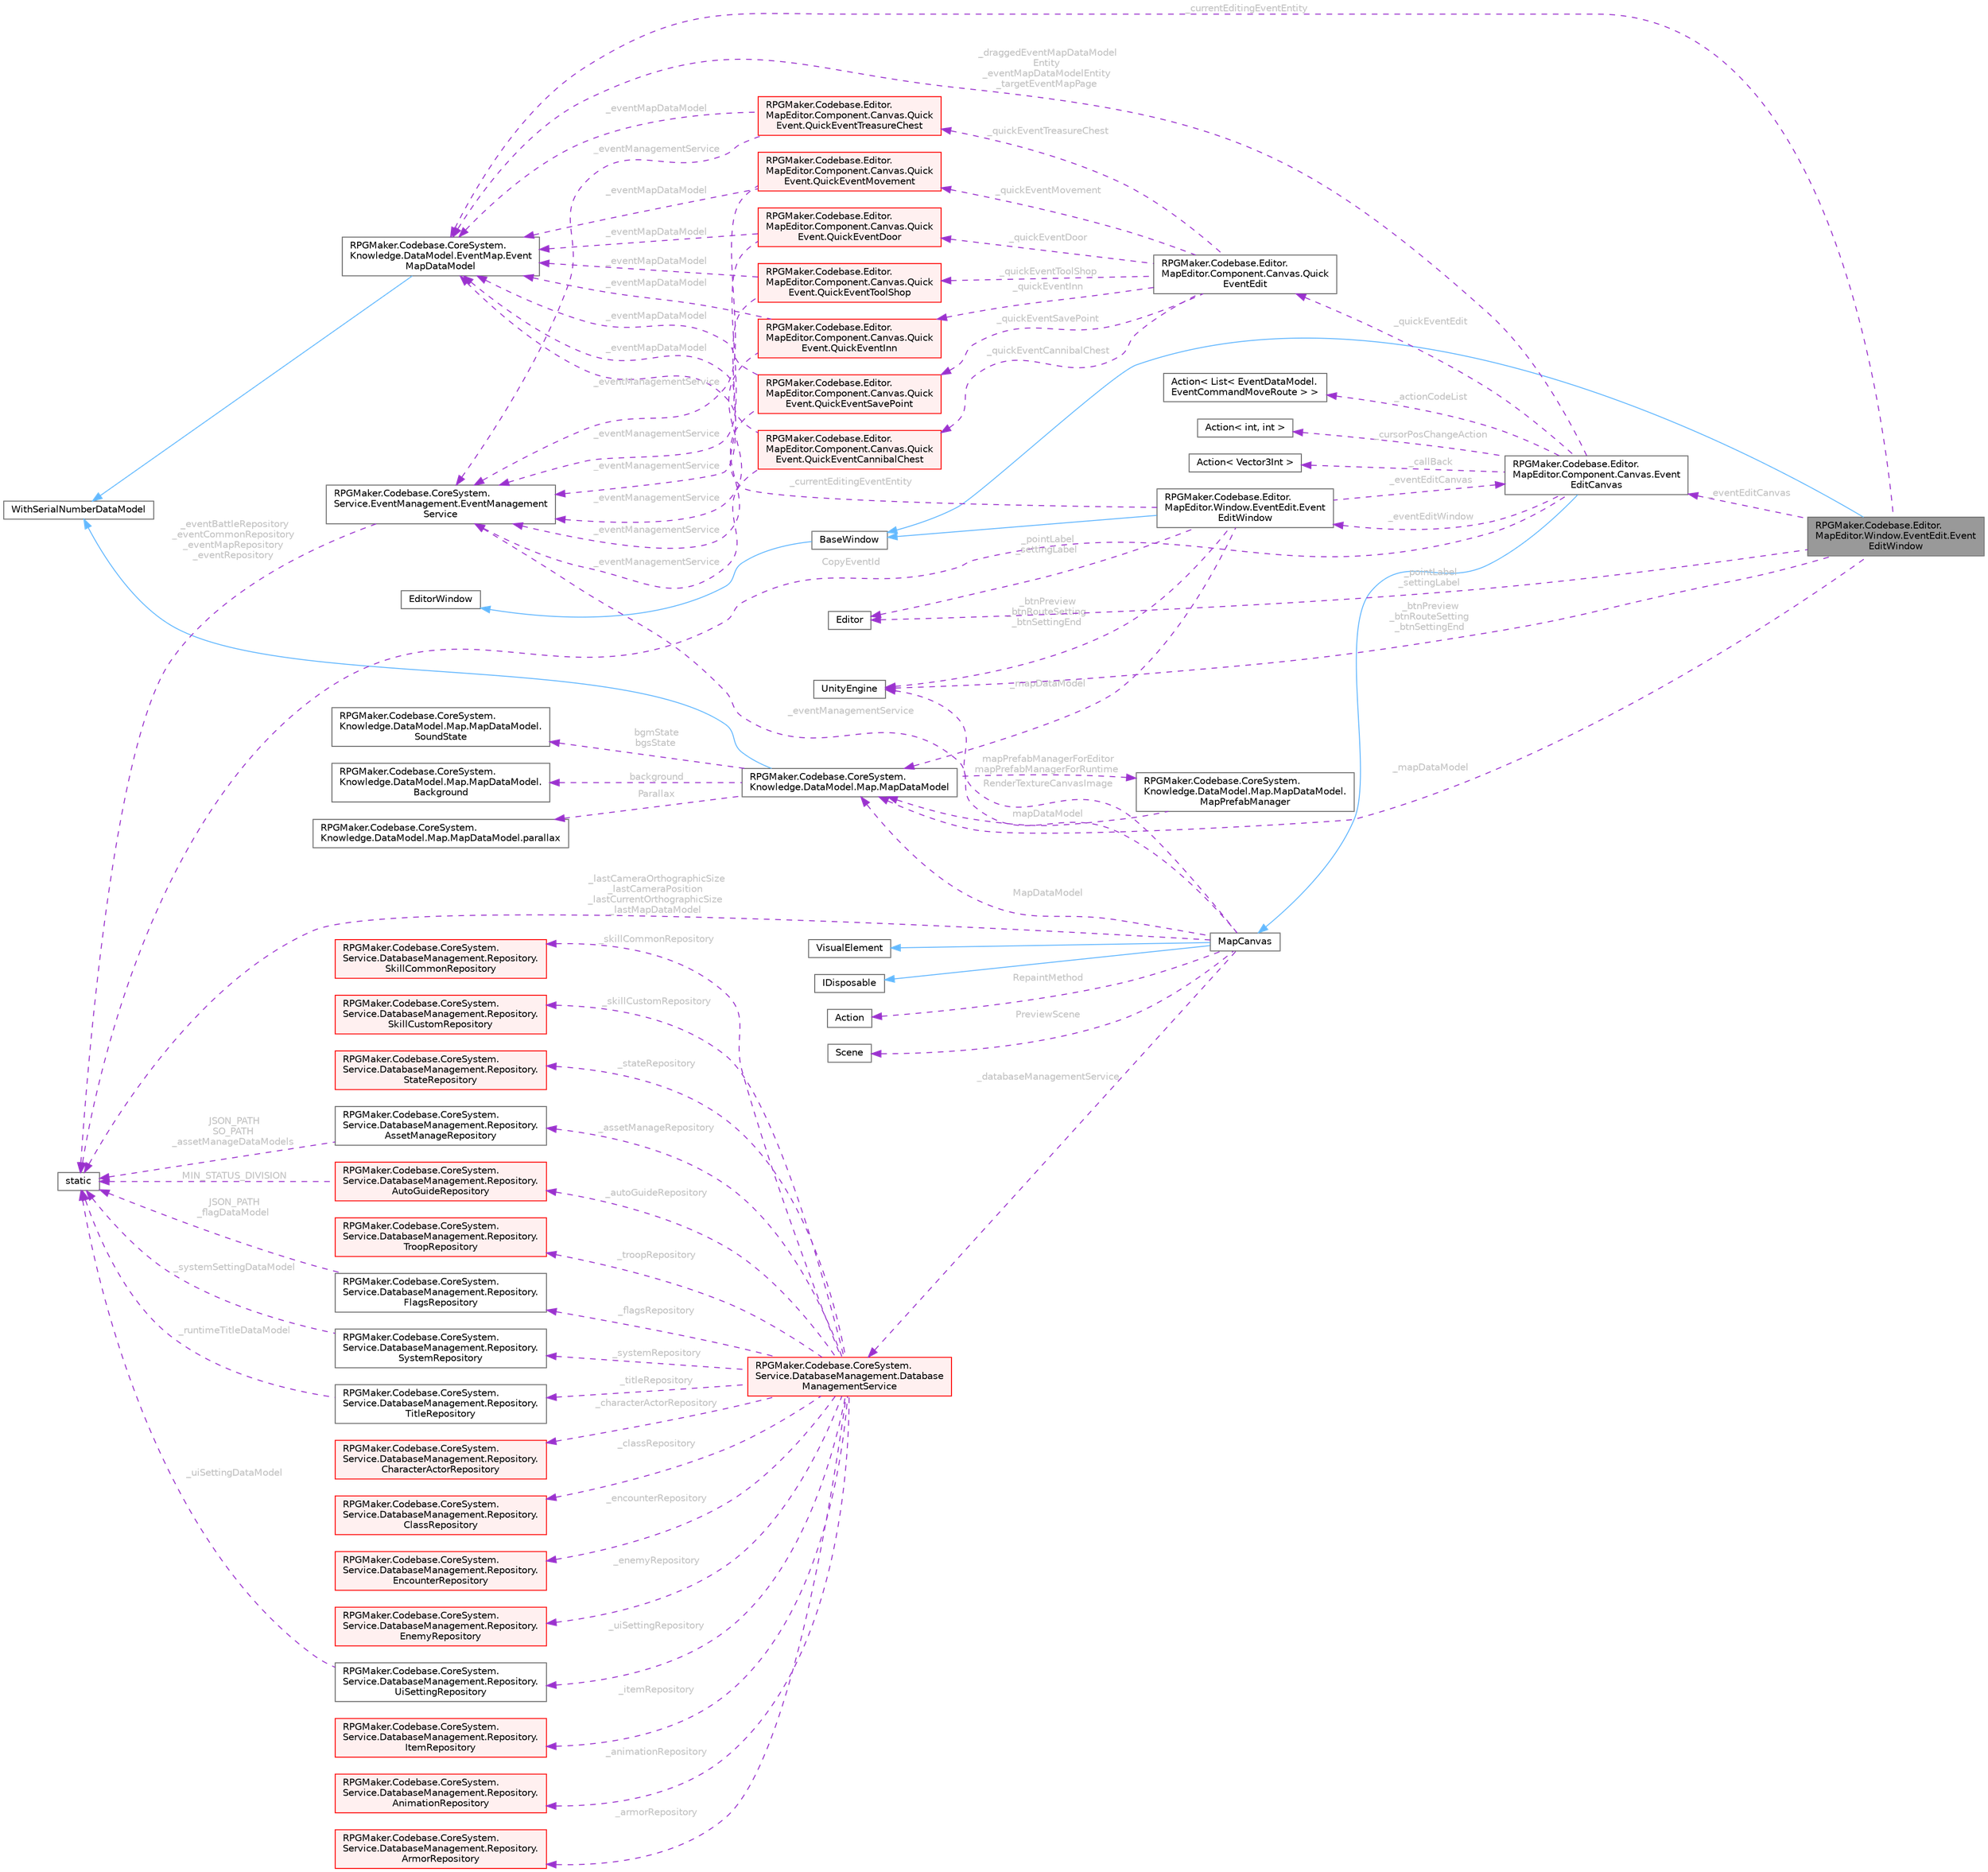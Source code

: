 digraph "RPGMaker.Codebase.Editor.MapEditor.Window.EventEdit.EventEditWindow"
{
 // LATEX_PDF_SIZE
  bgcolor="transparent";
  edge [fontname=Helvetica,fontsize=10,labelfontname=Helvetica,labelfontsize=10];
  node [fontname=Helvetica,fontsize=10,shape=box,height=0.2,width=0.4];
  rankdir="LR";
  Node1 [id="Node000001",label="RPGMaker.Codebase.Editor.\lMapEditor.Window.EventEdit.Event\lEditWindow",height=0.2,width=0.4,color="gray40", fillcolor="grey60", style="filled", fontcolor="black",tooltip="イベント編集ウィンドウ."];
  Node2 -> Node1 [id="edge1_Node000001_Node000002",dir="back",color="steelblue1",style="solid",tooltip=" "];
  Node2 [id="Node000002",label="BaseWindow",height=0.2,width=0.4,color="gray40", fillcolor="white", style="filled",URL="$de/d8f/class_r_p_g_maker_1_1_codebase_1_1_editor_1_1_common_1_1_base_window.html",tooltip="😁 メニュー、ヒエラルキー、シーン、インスペクターウィンドウの基底抽象クラス."];
  Node3 -> Node2 [id="edge2_Node000002_Node000003",dir="back",color="steelblue1",style="solid",tooltip=" "];
  Node3 [id="Node000003",label="EditorWindow",height=0.2,width=0.4,color="gray40", fillcolor="white", style="filled",tooltip=" "];
  Node4 -> Node1 [id="edge3_Node000001_Node000004",dir="back",color="darkorchid3",style="dashed",tooltip=" ",label=" _mapDataModel",fontcolor="grey" ];
  Node4 [id="Node000004",label="RPGMaker.Codebase.CoreSystem.\lKnowledge.DataModel.Map.MapDataModel",height=0.2,width=0.4,color="gray40", fillcolor="white", style="filled",URL="$d8/d51/class_r_p_g_maker_1_1_codebase_1_1_core_system_1_1_knowledge_1_1_data_model_1_1_map_1_1_map_data_model.html",tooltip="😁 マップ・データ・モデル"];
  Node5 -> Node4 [id="edge4_Node000004_Node000005",dir="back",color="steelblue1",style="solid",tooltip=" "];
  Node5 [id="Node000005",label="WithSerialNumberDataModel",height=0.2,width=0.4,color="gray40", fillcolor="white", style="filled",tooltip=" "];
  Node6 -> Node4 [id="edge5_Node000004_Node000006",dir="back",color="darkorchid3",style="dashed",tooltip=" ",label=" background",fontcolor="grey" ];
  Node6 [id="Node000006",label="RPGMaker.Codebase.CoreSystem.\lKnowledge.DataModel.Map.MapDataModel.\lBackground",height=0.2,width=0.4,color="gray40", fillcolor="white", style="filled",URL="$d0/d66/class_r_p_g_maker_1_1_codebase_1_1_core_system_1_1_knowledge_1_1_data_model_1_1_map_1_1_map_data_model_1_1_background.html",tooltip="😁 背景"];
  Node7 -> Node4 [id="edge6_Node000004_Node000007",dir="back",color="darkorchid3",style="dashed",tooltip=" ",label=" Parallax",fontcolor="grey" ];
  Node7 [id="Node000007",label="RPGMaker.Codebase.CoreSystem.\lKnowledge.DataModel.Map.MapDataModel.parallax",height=0.2,width=0.4,color="gray40", fillcolor="white", style="filled",URL="$d6/d59/class_r_p_g_maker_1_1_codebase_1_1_core_system_1_1_knowledge_1_1_data_model_1_1_map_1_1_map_data_model_1_1parallax.html",tooltip="😁 視差"];
  Node8 -> Node4 [id="edge7_Node000004_Node000008",dir="back",color="darkorchid3",style="dashed",tooltip=" ",label=" bgmState\nbgsState",fontcolor="grey" ];
  Node8 [id="Node000008",label="RPGMaker.Codebase.CoreSystem.\lKnowledge.DataModel.Map.MapDataModel.\lSoundState",height=0.2,width=0.4,color="gray40", fillcolor="white", style="filled",URL="$dc/d49/class_r_p_g_maker_1_1_codebase_1_1_core_system_1_1_knowledge_1_1_data_model_1_1_map_1_1_map_data_model_1_1_sound_state.html",tooltip="😁 音状態"];
  Node9 -> Node4 [id="edge8_Node000004_Node000009",dir="back",color="darkorchid3",style="dashed",tooltip=" ",label=" mapPrefabManagerForEditor\nmapPrefabManagerForRuntime",fontcolor="grey" ];
  Node9 [id="Node000009",label="RPGMaker.Codebase.CoreSystem.\lKnowledge.DataModel.Map.MapDataModel.\lMapPrefabManager",height=0.2,width=0.4,color="gray40", fillcolor="white", style="filled",URL="$dd/db9/class_r_p_g_maker_1_1_codebase_1_1_core_system_1_1_knowledge_1_1_data_model_1_1_map_1_1_map_data_model_1_1_map_prefab_manager.html",tooltip="マップ・プレファブ管理"];
  Node4 -> Node9 [id="edge9_Node000009_Node000004",dir="back",color="darkorchid3",style="dashed",tooltip=" ",label=" mapDataModel",fontcolor="grey" ];
  Node10 -> Node1 [id="edge10_Node000001_Node000010",dir="back",color="darkorchid3",style="dashed",tooltip=" ",label=" _currentEditingEventEntity",fontcolor="grey" ];
  Node10 [id="Node000010",label="RPGMaker.Codebase.CoreSystem.\lKnowledge.DataModel.EventMap.Event\lMapDataModel",height=0.2,width=0.4,color="gray40", fillcolor="white", style="filled",URL="$df/d2c/class_r_p_g_maker_1_1_codebase_1_1_core_system_1_1_knowledge_1_1_data_model_1_1_event_map_1_1_event_map_data_model.html",tooltip="😁 イベント・マップ・データ・モデル"];
  Node5 -> Node10 [id="edge11_Node000010_Node000005",dir="back",color="steelblue1",style="solid",tooltip=" "];
  Node11 -> Node1 [id="edge12_Node000001_Node000011",dir="back",color="darkorchid3",style="dashed",tooltip=" ",label=" _eventEditCanvas",fontcolor="grey" ];
  Node11 [id="Node000011",label="RPGMaker.Codebase.Editor.\lMapEditor.Component.Canvas.Event\lEditCanvas",height=0.2,width=0.4,color="gray40", fillcolor="white", style="filled",URL="$df/d64/class_r_p_g_maker_1_1_codebase_1_1_editor_1_1_map_editor_1_1_component_1_1_canvas_1_1_event_edit_canvas.html",tooltip="マップ上のイベントを編集する機能を持つキャンバスコンポーネント"];
  Node12 -> Node11 [id="edge13_Node000011_Node000012",dir="back",color="steelblue1",style="solid",tooltip=" "];
  Node12 [id="Node000012",label="MapCanvas",height=0.2,width=0.4,color="gray40", fillcolor="white", style="filled",URL="$da/d63/class_r_p_g_maker_1_1_codebase_1_1_editor_1_1_map_editor_1_1_component_1_1_canvas_1_1_map_canvas.html",tooltip="マップを表示する機能だけ持つキャンバスコンポーネント"];
  Node13 -> Node12 [id="edge14_Node000012_Node000013",dir="back",color="steelblue1",style="solid",tooltip=" "];
  Node13 [id="Node000013",label="VisualElement",height=0.2,width=0.4,color="gray40", fillcolor="white", style="filled",tooltip=" "];
  Node14 -> Node12 [id="edge15_Node000012_Node000014",dir="back",color="steelblue1",style="solid",tooltip=" "];
  Node14 [id="Node000014",label="IDisposable",height=0.2,width=0.4,color="gray40", fillcolor="white", style="filled",tooltip=" "];
  Node4 -> Node12 [id="edge16_Node000012_Node000004",dir="back",color="darkorchid3",style="dashed",tooltip=" ",label=" MapDataModel",fontcolor="grey" ];
  Node15 -> Node12 [id="edge17_Node000012_Node000015",dir="back",color="darkorchid3",style="dashed",tooltip=" ",label=" RepaintMethod",fontcolor="grey" ];
  Node15 [id="Node000015",label="Action",height=0.2,width=0.4,color="gray40", fillcolor="white", style="filled",tooltip=" "];
  Node16 -> Node12 [id="edge18_Node000012_Node000016",dir="back",color="darkorchid3",style="dashed",tooltip=" ",label=" PreviewScene",fontcolor="grey" ];
  Node16 [id="Node000016",label="Scene",height=0.2,width=0.4,color="gray40", fillcolor="white", style="filled",tooltip=" "];
  Node17 -> Node12 [id="edge19_Node000012_Node000017",dir="back",color="darkorchid3",style="dashed",tooltip=" ",label=" RenderTextureCanvasImage",fontcolor="grey" ];
  Node17 [id="Node000017",label="UnityEngine",height=0.2,width=0.4,color="gray40", fillcolor="white", style="filled",tooltip=" "];
  Node18 -> Node12 [id="edge20_Node000012_Node000018",dir="back",color="darkorchid3",style="dashed",tooltip=" ",label=" _lastCameraOrthographicSize\n_lastCameraPosition\n_lastCurrentOrthographicSize\n_lastMapDataModel",fontcolor="grey" ];
  Node18 [id="Node000018",label="static",height=0.2,width=0.4,color="gray40", fillcolor="white", style="filled",tooltip=" "];
  Node19 -> Node12 [id="edge21_Node000012_Node000019",dir="back",color="darkorchid3",style="dashed",tooltip=" ",label=" _eventManagementService",fontcolor="grey" ];
  Node19 [id="Node000019",label="RPGMaker.Codebase.CoreSystem.\lService.EventManagement.EventManagement\lService",height=0.2,width=0.4,color="gray40", fillcolor="white", style="filled",URL="$d5/d7b/class_r_p_g_maker_1_1_codebase_1_1_core_system_1_1_service_1_1_event_management_1_1_event_management_service.html",tooltip="😁 イベント管理サービス"];
  Node18 -> Node19 [id="edge22_Node000019_Node000018",dir="back",color="darkorchid3",style="dashed",tooltip=" ",label=" _eventBattleRepository\n_eventCommonRepository\n_eventMapRepository\n_eventRepository",fontcolor="grey" ];
  Node20 -> Node12 [id="edge23_Node000012_Node000020",dir="back",color="darkorchid3",style="dashed",tooltip=" ",label=" _databaseManagementService",fontcolor="grey" ];
  Node20 [id="Node000020",label="RPGMaker.Codebase.CoreSystem.\lService.DatabaseManagement.Database\lManagementService",height=0.2,width=0.4,color="red", fillcolor="#FFF0F0", style="filled",URL="$db/db0/class_r_p_g_maker_1_1_codebase_1_1_core_system_1_1_service_1_1_database_management_1_1_database_management_service.html",tooltip="😁 データベース管理サービス"];
  Node21 -> Node20 [id="edge24_Node000020_Node000021",dir="back",color="darkorchid3",style="dashed",tooltip=" ",label=" _animationRepository",fontcolor="grey" ];
  Node21 [id="Node000021",label="RPGMaker.Codebase.CoreSystem.\lService.DatabaseManagement.Repository.\lAnimationRepository",height=0.2,width=0.4,color="red", fillcolor="#FFF0F0", style="filled",URL="$d5/deb/class_r_p_g_maker_1_1_codebase_1_1_core_system_1_1_service_1_1_database_management_1_1_repository_1_1_animation_repository.html",tooltip="😁 アニメーション置き場"];
  Node23 -> Node20 [id="edge25_Node000020_Node000023",dir="back",color="darkorchid3",style="dashed",tooltip=" ",label=" _armorRepository",fontcolor="grey" ];
  Node23 [id="Node000023",label="RPGMaker.Codebase.CoreSystem.\lService.DatabaseManagement.Repository.\lArmorRepository",height=0.2,width=0.4,color="red", fillcolor="#FFF0F0", style="filled",URL="$d5/d5e/class_r_p_g_maker_1_1_codebase_1_1_core_system_1_1_service_1_1_database_management_1_1_repository_1_1_armor_repository.html",tooltip="😁 防具置き場"];
  Node25 -> Node20 [id="edge26_Node000020_Node000025",dir="back",color="darkorchid3",style="dashed",tooltip=" ",label=" _assetManageRepository",fontcolor="grey" ];
  Node25 [id="Node000025",label="RPGMaker.Codebase.CoreSystem.\lService.DatabaseManagement.Repository.\lAssetManageRepository",height=0.2,width=0.4,color="gray40", fillcolor="white", style="filled",URL="$d7/db3/class_r_p_g_maker_1_1_codebase_1_1_core_system_1_1_service_1_1_database_management_1_1_repository_1_1_asset_manage_repository.html",tooltip="😁 資産管理置き場"];
  Node18 -> Node25 [id="edge27_Node000025_Node000018",dir="back",color="darkorchid3",style="dashed",tooltip=" ",label=" JSON_PATH\nSO_PATH\n_assetManageDataModels",fontcolor="grey" ];
  Node26 -> Node20 [id="edge28_Node000020_Node000026",dir="back",color="darkorchid3",style="dashed",tooltip=" ",label=" _autoGuideRepository",fontcolor="grey" ];
  Node26 [id="Node000026",label="RPGMaker.Codebase.CoreSystem.\lService.DatabaseManagement.Repository.\lAutoGuideRepository",height=0.2,width=0.4,color="red", fillcolor="#FFF0F0", style="filled",URL="$dc/d23/class_r_p_g_maker_1_1_codebase_1_1_core_system_1_1_service_1_1_database_management_1_1_repository_1_1_auto_guide_repository.html",tooltip="😁 自動ガイド置き場"];
  Node18 -> Node26 [id="edge29_Node000026_Node000018",dir="back",color="darkorchid3",style="dashed",tooltip=" ",label=" MIN_STATUS_DIVISION",fontcolor="grey" ];
  Node28 -> Node20 [id="edge30_Node000020_Node000028",dir="back",color="darkorchid3",style="dashed",tooltip=" ",label=" _characterActorRepository",fontcolor="grey" ];
  Node28 [id="Node000028",label="RPGMaker.Codebase.CoreSystem.\lService.DatabaseManagement.Repository.\lCharacterActorRepository",height=0.2,width=0.4,color="red", fillcolor="#FFF0F0", style="filled",URL="$dc/d27/class_r_p_g_maker_1_1_codebase_1_1_core_system_1_1_service_1_1_database_management_1_1_repositor67544213d6af3013901ca89c3e4d5d21.html",tooltip="キャラクター・アクター置き場"];
  Node30 -> Node20 [id="edge31_Node000020_Node000030",dir="back",color="darkorchid3",style="dashed",tooltip=" ",label=" _classRepository",fontcolor="grey" ];
  Node30 [id="Node000030",label="RPGMaker.Codebase.CoreSystem.\lService.DatabaseManagement.Repository.\lClassRepository",height=0.2,width=0.4,color="red", fillcolor="#FFF0F0", style="filled",URL="$d5/df3/class_r_p_g_maker_1_1_codebase_1_1_core_system_1_1_service_1_1_database_management_1_1_repository_1_1_class_repository.html",tooltip="😁 クラス置き場"];
  Node32 -> Node20 [id="edge32_Node000020_Node000032",dir="back",color="darkorchid3",style="dashed",tooltip=" ",label=" _encounterRepository",fontcolor="grey" ];
  Node32 [id="Node000032",label="RPGMaker.Codebase.CoreSystem.\lService.DatabaseManagement.Repository.\lEncounterRepository",height=0.2,width=0.4,color="red", fillcolor="#FFF0F0", style="filled",URL="$d3/dae/class_r_p_g_maker_1_1_codebase_1_1_core_system_1_1_service_1_1_database_management_1_1_repository_1_1_encounter_repository.html",tooltip="遭遇置き場"];
  Node34 -> Node20 [id="edge33_Node000020_Node000034",dir="back",color="darkorchid3",style="dashed",tooltip=" ",label=" _enemyRepository",fontcolor="grey" ];
  Node34 [id="Node000034",label="RPGMaker.Codebase.CoreSystem.\lService.DatabaseManagement.Repository.\lEnemyRepository",height=0.2,width=0.4,color="red", fillcolor="#FFF0F0", style="filled",URL="$d4/d59/class_r_p_g_maker_1_1_codebase_1_1_core_system_1_1_service_1_1_database_management_1_1_repository_1_1_enemy_repository.html",tooltip="😁 敵置き場"];
  Node36 -> Node20 [id="edge34_Node000020_Node000036",dir="back",color="darkorchid3",style="dashed",tooltip=" ",label=" _flagsRepository",fontcolor="grey" ];
  Node36 [id="Node000036",label="RPGMaker.Codebase.CoreSystem.\lService.DatabaseManagement.Repository.\lFlagsRepository",height=0.2,width=0.4,color="gray40", fillcolor="white", style="filled",URL="$dd/db4/class_r_p_g_maker_1_1_codebase_1_1_core_system_1_1_service_1_1_database_management_1_1_repository_1_1_flags_repository.html",tooltip="😁 フラグ置き場"];
  Node18 -> Node36 [id="edge35_Node000036_Node000018",dir="back",color="darkorchid3",style="dashed",tooltip=" ",label=" JSON_PATH\n_flagDataModel",fontcolor="grey" ];
  Node37 -> Node20 [id="edge36_Node000020_Node000037",dir="back",color="darkorchid3",style="dashed",tooltip=" ",label=" _itemRepository",fontcolor="grey" ];
  Node37 [id="Node000037",label="RPGMaker.Codebase.CoreSystem.\lService.DatabaseManagement.Repository.\lItemRepository",height=0.2,width=0.4,color="red", fillcolor="#FFF0F0", style="filled",URL="$dd/d1d/class_r_p_g_maker_1_1_codebase_1_1_core_system_1_1_service_1_1_database_management_1_1_repository_1_1_item_repository.html",tooltip="😁 アイテム置き場"];
  Node39 -> Node20 [id="edge37_Node000020_Node000039",dir="back",color="darkorchid3",style="dashed",tooltip=" ",label=" _skillCommonRepository",fontcolor="grey" ];
  Node39 [id="Node000039",label="RPGMaker.Codebase.CoreSystem.\lService.DatabaseManagement.Repository.\lSkillCommonRepository",height=0.2,width=0.4,color="red", fillcolor="#FFF0F0", style="filled",URL="$da/d52/class_r_p_g_maker_1_1_codebase_1_1_core_system_1_1_service_1_1_database_management_1_1_repository_1_1_skill_common_repository.html",tooltip="😁 スキル共通置き場"];
  Node41 -> Node20 [id="edge38_Node000020_Node000041",dir="back",color="darkorchid3",style="dashed",tooltip=" ",label=" _skillCustomRepository",fontcolor="grey" ];
  Node41 [id="Node000041",label="RPGMaker.Codebase.CoreSystem.\lService.DatabaseManagement.Repository.\lSkillCustomRepository",height=0.2,width=0.4,color="red", fillcolor="#FFF0F0", style="filled",URL="$df/d9d/class_r_p_g_maker_1_1_codebase_1_1_core_system_1_1_service_1_1_database_management_1_1_repository_1_1_skill_custom_repository.html",tooltip="😁 スキル・カスタム置き場"];
  Node43 -> Node20 [id="edge39_Node000020_Node000043",dir="back",color="darkorchid3",style="dashed",tooltip=" ",label=" _stateRepository",fontcolor="grey" ];
  Node43 [id="Node000043",label="RPGMaker.Codebase.CoreSystem.\lService.DatabaseManagement.Repository.\lStateRepository",height=0.2,width=0.4,color="red", fillcolor="#FFF0F0", style="filled",URL="$d0/d34/class_r_p_g_maker_1_1_codebase_1_1_core_system_1_1_service_1_1_database_management_1_1_repository_1_1_state_repository.html",tooltip="😁 状態置き場"];
  Node45 -> Node20 [id="edge40_Node000020_Node000045",dir="back",color="darkorchid3",style="dashed",tooltip=" ",label=" _systemRepository",fontcolor="grey" ];
  Node45 [id="Node000045",label="RPGMaker.Codebase.CoreSystem.\lService.DatabaseManagement.Repository.\lSystemRepository",height=0.2,width=0.4,color="gray40", fillcolor="white", style="filled",URL="$d6/d55/class_r_p_g_maker_1_1_codebase_1_1_core_system_1_1_service_1_1_database_management_1_1_repository_1_1_system_repository.html",tooltip="😁 システム置き場"];
  Node18 -> Node45 [id="edge41_Node000045_Node000018",dir="back",color="darkorchid3",style="dashed",tooltip=" ",label=" _systemSettingDataModel",fontcolor="grey" ];
  Node46 -> Node20 [id="edge42_Node000020_Node000046",dir="back",color="darkorchid3",style="dashed",tooltip=" ",label=" _titleRepository",fontcolor="grey" ];
  Node46 [id="Node000046",label="RPGMaker.Codebase.CoreSystem.\lService.DatabaseManagement.Repository.\lTitleRepository",height=0.2,width=0.4,color="gray40", fillcolor="white", style="filled",URL="$d6/d61/class_r_p_g_maker_1_1_codebase_1_1_core_system_1_1_service_1_1_database_management_1_1_repository_1_1_title_repository.html",tooltip="😁 タイトル置き場"];
  Node18 -> Node46 [id="edge43_Node000046_Node000018",dir="back",color="darkorchid3",style="dashed",tooltip=" ",label=" _runtimeTitleDataModel",fontcolor="grey" ];
  Node47 -> Node20 [id="edge44_Node000020_Node000047",dir="back",color="darkorchid3",style="dashed",tooltip=" ",label=" _troopRepository",fontcolor="grey" ];
  Node47 [id="Node000047",label="RPGMaker.Codebase.CoreSystem.\lService.DatabaseManagement.Repository.\lTroopRepository",height=0.2,width=0.4,color="red", fillcolor="#FFF0F0", style="filled",URL="$d6/d3e/class_r_p_g_maker_1_1_codebase_1_1_core_system_1_1_service_1_1_database_management_1_1_repository_1_1_troop_repository.html",tooltip="😁 部隊置き場"];
  Node49 -> Node20 [id="edge45_Node000020_Node000049",dir="back",color="darkorchid3",style="dashed",tooltip=" ",label=" _uiSettingRepository",fontcolor="grey" ];
  Node49 [id="Node000049",label="RPGMaker.Codebase.CoreSystem.\lService.DatabaseManagement.Repository.\lUiSettingRepository",height=0.2,width=0.4,color="gray40", fillcolor="white", style="filled",URL="$de/d41/class_r_p_g_maker_1_1_codebase_1_1_core_system_1_1_service_1_1_database_management_1_1_repository_1_1_ui_setting_repository.html",tooltip="😁 ユーザー・インターフェース設定置き場"];
  Node18 -> Node49 [id="edge46_Node000049_Node000018",dir="back",color="darkorchid3",style="dashed",tooltip=" ",label=" _uiSettingDataModel",fontcolor="grey" ];
  Node10 -> Node11 [id="edge47_Node000011_Node000010",dir="back",color="darkorchid3",style="dashed",tooltip=" ",label=" _draggedEventMapDataModel\lEntity\n_eventMapDataModelEntity\n_targetEventMapPage",fontcolor="grey" ];
  Node55 -> Node11 [id="edge48_Node000011_Node000055",dir="back",color="darkorchid3",style="dashed",tooltip=" ",label=" _eventEditWindow",fontcolor="grey" ];
  Node55 [id="Node000055",label="RPGMaker.Codebase.Editor.\lMapEditor.Window.EventEdit.Event\lEditWindow",height=0.2,width=0.4,color="gray40", fillcolor="white", style="filled",URL="$db/d92/class_r_p_g_maker_1_1_codebase_1_1_editor_1_1_map_editor_1_1_window_1_1_event_edit_1_1_event_edit_window.html",tooltip="イベント編集ウィンドウ."];
  Node2 -> Node55 [id="edge49_Node000055_Node000002",dir="back",color="steelblue1",style="solid",tooltip=" "];
  Node4 -> Node55 [id="edge50_Node000055_Node000004",dir="back",color="darkorchid3",style="dashed",tooltip=" ",label=" _mapDataModel",fontcolor="grey" ];
  Node10 -> Node55 [id="edge51_Node000055_Node000010",dir="back",color="darkorchid3",style="dashed",tooltip=" ",label=" _currentEditingEventEntity",fontcolor="grey" ];
  Node11 -> Node55 [id="edge52_Node000055_Node000011",dir="back",color="darkorchid3",style="dashed",tooltip=" ",label=" _eventEditCanvas",fontcolor="grey" ];
  Node56 -> Node55 [id="edge53_Node000055_Node000056",dir="back",color="darkorchid3",style="dashed",tooltip=" ",label=" _pointLabel\n_settingLabel",fontcolor="grey" ];
  Node56 [id="Node000056",label="Editor",height=0.2,width=0.4,color="gray40", fillcolor="white", style="filled",tooltip=" "];
  Node17 -> Node55 [id="edge54_Node000055_Node000017",dir="back",color="darkorchid3",style="dashed",tooltip=" ",label=" _btnPreview\n_btnRouteSetting\n_btnSettingEnd",fontcolor="grey" ];
  Node57 -> Node11 [id="edge55_Node000011_Node000057",dir="back",color="darkorchid3",style="dashed",tooltip=" ",label=" _actionCodeList",fontcolor="grey" ];
  Node57 [id="Node000057",label="Action\< List\< EventDataModel.\lEventCommandMoveRoute \> \>",height=0.2,width=0.4,color="gray40", fillcolor="white", style="filled",tooltip=" "];
  Node58 -> Node11 [id="edge56_Node000011_Node000058",dir="back",color="darkorchid3",style="dashed",tooltip=" ",label=" _cursorPosChangeAction",fontcolor="grey" ];
  Node58 [id="Node000058",label="Action\< int, int \>",height=0.2,width=0.4,color="gray40", fillcolor="white", style="filled",tooltip=" "];
  Node59 -> Node11 [id="edge57_Node000011_Node000059",dir="back",color="darkorchid3",style="dashed",tooltip=" ",label=" _quickEventEdit",fontcolor="grey" ];
  Node59 [id="Node000059",label="RPGMaker.Codebase.Editor.\lMapEditor.Component.Canvas.Quick\lEventEdit",height=0.2,width=0.4,color="gray40", fillcolor="white", style="filled",URL="$d8/d87/class_r_p_g_maker_1_1_codebase_1_1_editor_1_1_map_editor_1_1_component_1_1_canvas_1_1_quick_event_edit.html",tooltip=" "];
  Node60 -> Node59 [id="edge58_Node000059_Node000060",dir="back",color="darkorchid3",style="dashed",tooltip=" ",label=" _quickEventCannibalChest",fontcolor="grey" ];
  Node60 [id="Node000060",label="RPGMaker.Codebase.Editor.\lMapEditor.Component.Canvas.Quick\lEvent.QuickEventCannibalChest",height=0.2,width=0.4,color="red", fillcolor="#FFF0F0", style="filled",URL="$db/da7/class_r_p_g_maker_1_1_codebase_1_1_editor_1_1_map_editor_1_1_component_1_1_canvas_1_1_quick_even2073917318e51816556fc57cab8cc5cf.html",tooltip=" "];
  Node19 -> Node60 [id="edge59_Node000060_Node000019",dir="back",color="darkorchid3",style="dashed",tooltip=" ",label=" _eventManagementService",fontcolor="grey" ];
  Node10 -> Node60 [id="edge60_Node000060_Node000010",dir="back",color="darkorchid3",style="dashed",tooltip=" ",label=" _eventMapDataModel",fontcolor="grey" ];
  Node62 -> Node59 [id="edge61_Node000059_Node000062",dir="back",color="darkorchid3",style="dashed",tooltip=" ",label=" _quickEventDoor",fontcolor="grey" ];
  Node62 [id="Node000062",label="RPGMaker.Codebase.Editor.\lMapEditor.Component.Canvas.Quick\lEvent.QuickEventDoor",height=0.2,width=0.4,color="red", fillcolor="#FFF0F0", style="filled",URL="$d7/d58/class_r_p_g_maker_1_1_codebase_1_1_editor_1_1_map_editor_1_1_component_1_1_canvas_1_1_quick_event_1_1_quick_event_door.html",tooltip=" "];
  Node19 -> Node62 [id="edge62_Node000062_Node000019",dir="back",color="darkorchid3",style="dashed",tooltip=" ",label=" _eventManagementService",fontcolor="grey" ];
  Node10 -> Node62 [id="edge63_Node000062_Node000010",dir="back",color="darkorchid3",style="dashed",tooltip=" ",label=" _eventMapDataModel",fontcolor="grey" ];
  Node69 -> Node59 [id="edge64_Node000059_Node000069",dir="back",color="darkorchid3",style="dashed",tooltip=" ",label=" _quickEventInn",fontcolor="grey" ];
  Node69 [id="Node000069",label="RPGMaker.Codebase.Editor.\lMapEditor.Component.Canvas.Quick\lEvent.QuickEventInn",height=0.2,width=0.4,color="red", fillcolor="#FFF0F0", style="filled",URL="$da/dd1/class_r_p_g_maker_1_1_codebase_1_1_editor_1_1_map_editor_1_1_component_1_1_canvas_1_1_quick_event_1_1_quick_event_inn.html",tooltip=" "];
  Node19 -> Node69 [id="edge65_Node000069_Node000019",dir="back",color="darkorchid3",style="dashed",tooltip=" ",label=" _eventManagementService",fontcolor="grey" ];
  Node10 -> Node69 [id="edge66_Node000069_Node000010",dir="back",color="darkorchid3",style="dashed",tooltip=" ",label=" _eventMapDataModel",fontcolor="grey" ];
  Node70 -> Node59 [id="edge67_Node000059_Node000070",dir="back",color="darkorchid3",style="dashed",tooltip=" ",label=" _quickEventMovement",fontcolor="grey" ];
  Node70 [id="Node000070",label="RPGMaker.Codebase.Editor.\lMapEditor.Component.Canvas.Quick\lEvent.QuickEventMovement",height=0.2,width=0.4,color="red", fillcolor="#FFF0F0", style="filled",URL="$d1/d71/class_r_p_g_maker_1_1_codebase_1_1_editor_1_1_map_editor_1_1_component_1_1_canvas_1_1_quick_event_1_1_quick_event_movement.html",tooltip=" "];
  Node19 -> Node70 [id="edge68_Node000070_Node000019",dir="back",color="darkorchid3",style="dashed",tooltip=" ",label=" _eventManagementService",fontcolor="grey" ];
  Node10 -> Node70 [id="edge69_Node000070_Node000010",dir="back",color="darkorchid3",style="dashed",tooltip=" ",label=" _eventMapDataModel",fontcolor="grey" ];
  Node71 -> Node59 [id="edge70_Node000059_Node000071",dir="back",color="darkorchid3",style="dashed",tooltip=" ",label=" _quickEventSavePoint",fontcolor="grey" ];
  Node71 [id="Node000071",label="RPGMaker.Codebase.Editor.\lMapEditor.Component.Canvas.Quick\lEvent.QuickEventSavePoint",height=0.2,width=0.4,color="red", fillcolor="#FFF0F0", style="filled",URL="$df/deb/class_r_p_g_maker_1_1_codebase_1_1_editor_1_1_map_editor_1_1_component_1_1_canvas_1_1_quick_event_1_1_quick_event_save_point.html",tooltip=" "];
  Node19 -> Node71 [id="edge71_Node000071_Node000019",dir="back",color="darkorchid3",style="dashed",tooltip=" ",label=" _eventManagementService",fontcolor="grey" ];
  Node10 -> Node71 [id="edge72_Node000071_Node000010",dir="back",color="darkorchid3",style="dashed",tooltip=" ",label=" _eventMapDataModel",fontcolor="grey" ];
  Node72 -> Node59 [id="edge73_Node000059_Node000072",dir="back",color="darkorchid3",style="dashed",tooltip=" ",label=" _quickEventToolShop",fontcolor="grey" ];
  Node72 [id="Node000072",label="RPGMaker.Codebase.Editor.\lMapEditor.Component.Canvas.Quick\lEvent.QuickEventToolShop",height=0.2,width=0.4,color="red", fillcolor="#FFF0F0", style="filled",URL="$d4/dc1/class_r_p_g_maker_1_1_codebase_1_1_editor_1_1_map_editor_1_1_component_1_1_canvas_1_1_quick_event_1_1_quick_event_tool_shop.html",tooltip=" "];
  Node19 -> Node72 [id="edge74_Node000072_Node000019",dir="back",color="darkorchid3",style="dashed",tooltip=" ",label=" _eventManagementService",fontcolor="grey" ];
  Node10 -> Node72 [id="edge75_Node000072_Node000010",dir="back",color="darkorchid3",style="dashed",tooltip=" ",label=" _eventMapDataModel",fontcolor="grey" ];
  Node73 -> Node59 [id="edge76_Node000059_Node000073",dir="back",color="darkorchid3",style="dashed",tooltip=" ",label=" _quickEventTreasureChest",fontcolor="grey" ];
  Node73 [id="Node000073",label="RPGMaker.Codebase.Editor.\lMapEditor.Component.Canvas.Quick\lEvent.QuickEventTreasureChest",height=0.2,width=0.4,color="red", fillcolor="#FFF0F0", style="filled",URL="$df/d9c/class_r_p_g_maker_1_1_codebase_1_1_editor_1_1_map_editor_1_1_component_1_1_canvas_1_1_quick_evenf9d9e74c6d7e114deb04c0e93a0da4a7.html",tooltip=" "];
  Node19 -> Node73 [id="edge77_Node000073_Node000019",dir="back",color="darkorchid3",style="dashed",tooltip=" ",label=" _eventManagementService",fontcolor="grey" ];
  Node10 -> Node73 [id="edge78_Node000073_Node000010",dir="back",color="darkorchid3",style="dashed",tooltip=" ",label=" _eventMapDataModel",fontcolor="grey" ];
  Node74 -> Node11 [id="edge79_Node000011_Node000074",dir="back",color="darkorchid3",style="dashed",tooltip=" ",label=" _callBack",fontcolor="grey" ];
  Node74 [id="Node000074",label="Action\< Vector3Int \>",height=0.2,width=0.4,color="gray40", fillcolor="white", style="filled",tooltip=" "];
  Node18 -> Node11 [id="edge80_Node000011_Node000018",dir="back",color="darkorchid3",style="dashed",tooltip=" ",label=" CopyEventId",fontcolor="grey" ];
  Node56 -> Node1 [id="edge81_Node000001_Node000056",dir="back",color="darkorchid3",style="dashed",tooltip=" ",label=" _pointLabel\n_settingLabel",fontcolor="grey" ];
  Node17 -> Node1 [id="edge82_Node000001_Node000017",dir="back",color="darkorchid3",style="dashed",tooltip=" ",label=" _btnPreview\n_btnRouteSetting\n_btnSettingEnd",fontcolor="grey" ];
}
